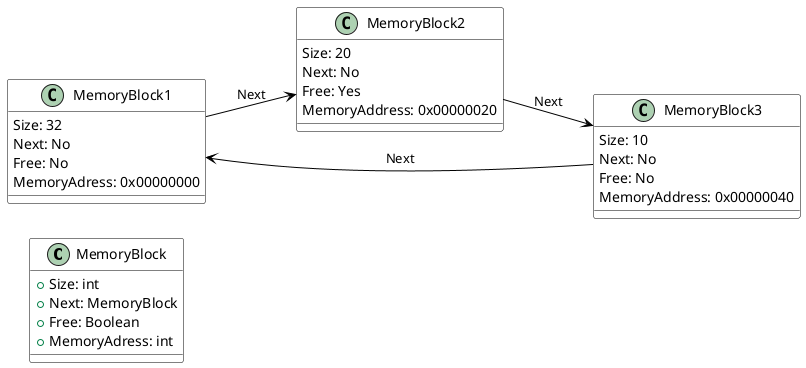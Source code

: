 @startuml
skinparam class {
    BackgroundColor White
    BorderColor Black
    ArrowColor Black
    RoundCorner 20
}

left to right direction

class MemoryBlock {
    + Size: int
    + Next: MemoryBlock
    + Free: Boolean
    + MemoryAdress: int
}

MemoryBlock1 : Size: 32
MemoryBlock1 : Next: No
MemoryBlock1 : Free: No
MemoryBlock1 : MemoryAdress: 0x00000000
MemoryBlock1 --> MemoryBlock2 : Next

MemoryBlock2 : Size: 20
MemoryBlock2 : Next: No
MemoryBlock2 : Free: Yes
MemoryBlock2 : MemoryAddress: 0x00000020
MemoryBlock2 --> MemoryBlock3 : Next

MemoryBlock3 : Size: 10
MemoryBlock3 : Next: No
MemoryBlock3 : Free: No
MemoryBlock3 : MemoryAddress: 0x00000040
MemoryBlock3 --> MemoryBlock1 : Next

@enduml